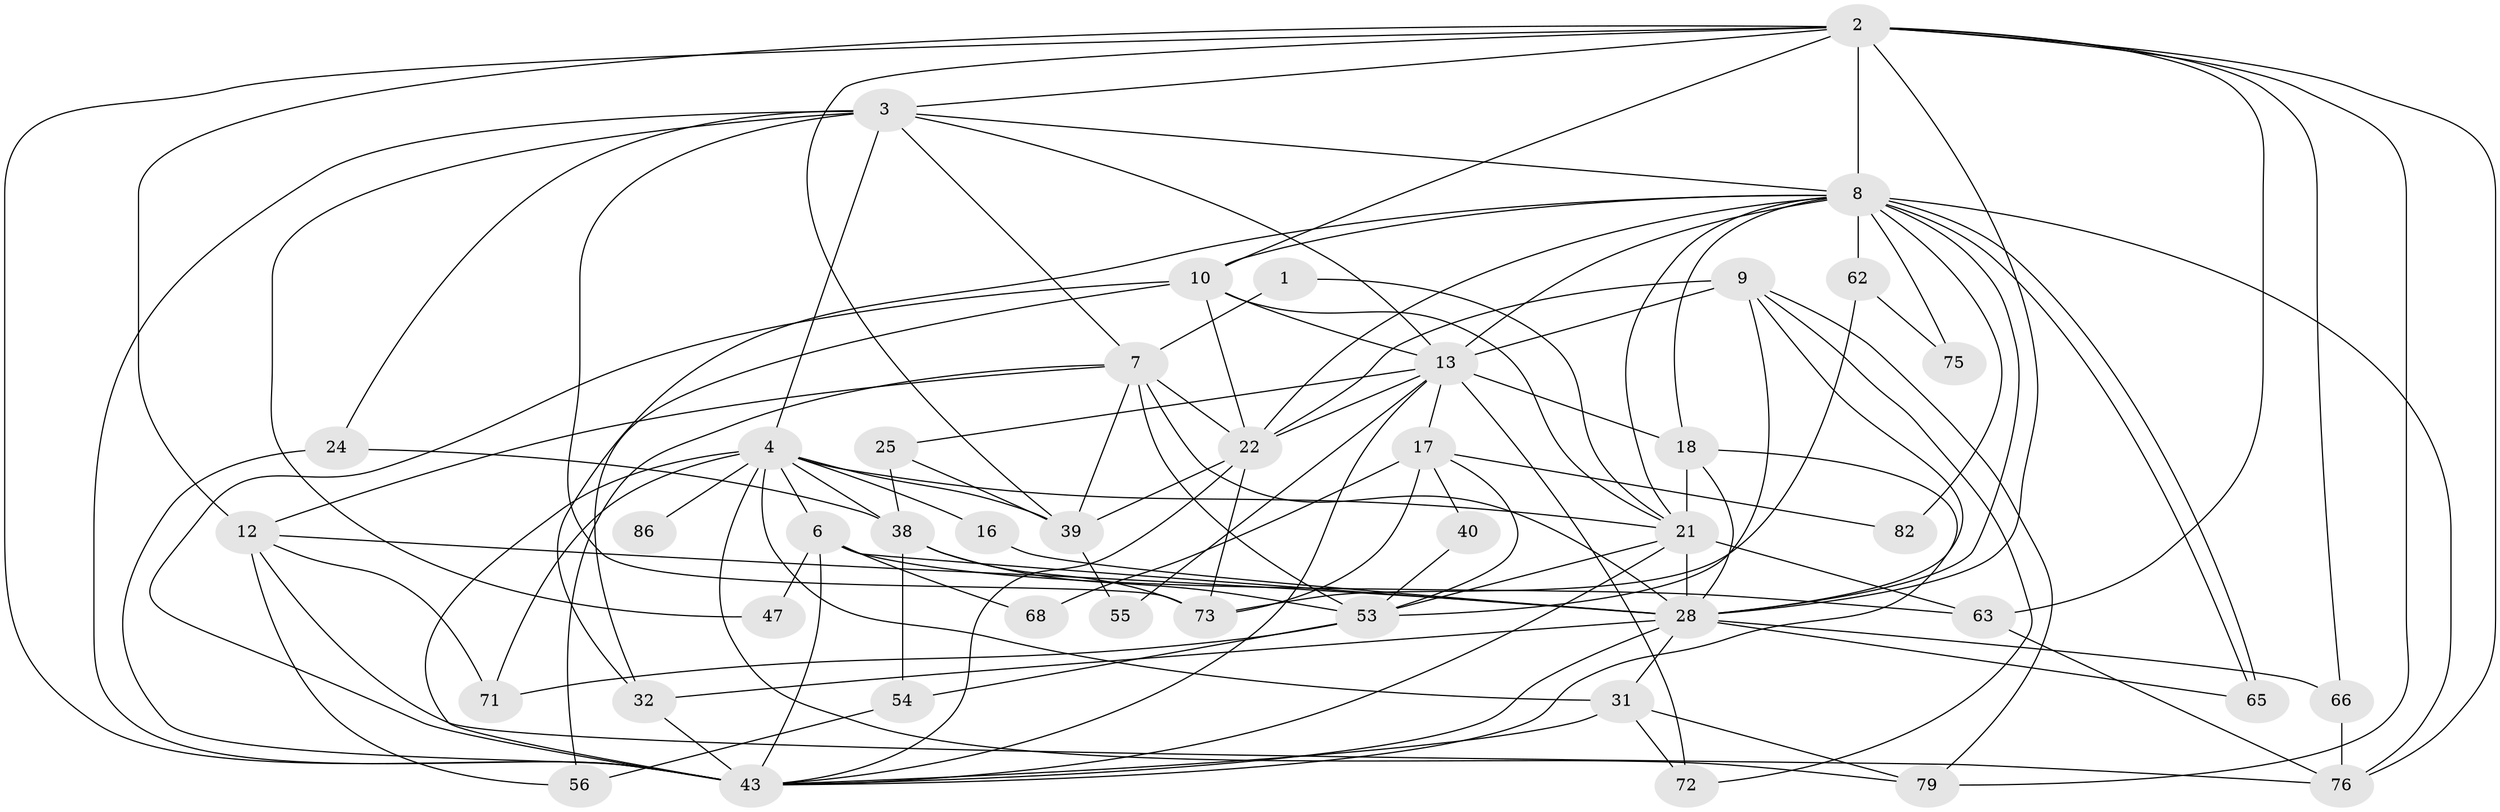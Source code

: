 // original degree distribution, {2: 0.12643678160919541, 3: 0.27586206896551724, 4: 0.2413793103448276, 6: 0.10344827586206896, 7: 0.011494252873563218, 5: 0.22988505747126436, 9: 0.011494252873563218}
// Generated by graph-tools (version 1.1) at 2025/15/03/09/25 04:15:19]
// undirected, 43 vertices, 118 edges
graph export_dot {
graph [start="1"]
  node [color=gray90,style=filled];
  1;
  2 [super="+19+27"];
  3 [super="+50+26"];
  4 [super="+5+61"];
  6 [super="+44"];
  7 [super="+81+45"];
  8 [super="+34+52+14"];
  9 [super="+23"];
  10 [super="+35+11"];
  12;
  13 [super="+33+85"];
  16 [super="+58"];
  17 [super="+20"];
  18 [super="+74"];
  21 [super="+42+37"];
  22 [super="+29+48"];
  24;
  25;
  28 [super="+49+36+30"];
  31;
  32 [super="+64"];
  38 [super="+60"];
  39 [super="+51"];
  40;
  43 [super="+67"];
  47;
  53 [super="+70"];
  54 [super="+77"];
  55;
  56;
  62;
  63;
  65;
  66;
  68;
  71;
  72;
  73;
  75;
  76 [super="+78"];
  79;
  82;
  86;
  1 -- 7;
  1 -- 21;
  2 -- 3 [weight=2];
  2 -- 79;
  2 -- 28;
  2 -- 66;
  2 -- 39;
  2 -- 8 [weight=2];
  2 -- 12;
  2 -- 76;
  2 -- 63;
  2 -- 43;
  2 -- 10;
  3 -- 4;
  3 -- 24;
  3 -- 73;
  3 -- 47;
  3 -- 7;
  3 -- 8;
  3 -- 43;
  3 -- 13;
  4 -- 31;
  4 -- 71;
  4 -- 86 [weight=2];
  4 -- 16;
  4 -- 38 [weight=2];
  4 -- 6;
  4 -- 79;
  4 -- 43 [weight=2];
  4 -- 39;
  4 -- 21;
  6 -- 68;
  6 -- 47;
  6 -- 63;
  6 -- 28;
  6 -- 43;
  7 -- 39;
  7 -- 22;
  7 -- 12;
  7 -- 28 [weight=2];
  7 -- 56;
  7 -- 53;
  8 -- 65;
  8 -- 65;
  8 -- 62;
  8 -- 82;
  8 -- 75;
  8 -- 28 [weight=4];
  8 -- 21 [weight=2];
  8 -- 32;
  8 -- 18;
  8 -- 22;
  8 -- 76;
  8 -- 13;
  8 -- 10;
  9 -- 72;
  9 -- 79;
  9 -- 13;
  9 -- 22;
  9 -- 28;
  9 -- 53;
  10 -- 21;
  10 -- 43;
  10 -- 13;
  10 -- 22;
  10 -- 32;
  12 -- 56;
  12 -- 71;
  12 -- 76;
  12 -- 28;
  13 -- 25;
  13 -- 55;
  13 -- 22;
  13 -- 72;
  13 -- 18;
  13 -- 43;
  13 -- 17;
  16 -- 28 [weight=2];
  17 -- 53;
  17 -- 40 [weight=2];
  17 -- 68;
  17 -- 82;
  17 -- 73;
  18 -- 43;
  18 -- 28;
  18 -- 21;
  21 -- 63;
  21 -- 43;
  21 -- 28;
  21 -- 53;
  22 -- 73;
  22 -- 39;
  22 -- 43;
  24 -- 38;
  24 -- 43;
  25 -- 38;
  25 -- 39;
  28 -- 66;
  28 -- 31;
  28 -- 65;
  28 -- 43;
  28 -- 32;
  31 -- 43;
  31 -- 72;
  31 -- 79;
  32 -- 43;
  38 -- 73;
  38 -- 53;
  38 -- 54;
  39 -- 55;
  40 -- 53;
  53 -- 71;
  53 -- 54;
  54 -- 56;
  62 -- 73;
  62 -- 75;
  63 -- 76;
  66 -- 76;
}
